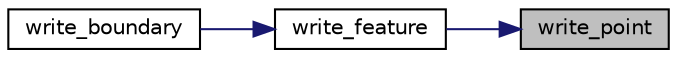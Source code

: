 digraph "write_point"
{
 // LATEX_PDF_SIZE
  edge [fontname="Helvetica",fontsize="10",labelfontname="Helvetica",labelfontsize="10"];
  node [fontname="Helvetica",fontsize="10",shape=record];
  rankdir="RL";
  Node1 [label="write_point",height=0.2,width=0.4,color="black", fillcolor="grey75", style="filled", fontcolor="black",tooltip=" "];
  Node1 -> Node2 [dir="back",color="midnightblue",fontsize="10",style="solid",fontname="Helvetica"];
  Node2 [label="write_feature",height=0.2,width=0.4,color="black", fillcolor="white", style="filled",URL="$d6/d39/cs_8_c.html#a486bb8265f5a68a21b79ad5f7dcd16b7",tooltip=" "];
  Node2 -> Node3 [dir="back",color="midnightblue",fontsize="10",style="solid",fontname="Helvetica"];
  Node3 [label="write_boundary",height=0.2,width=0.4,color="black", fillcolor="white", style="filled",URL="$d6/d39/cs_8_c.html#a634d87654478d4d19548383b19deef25",tooltip=" "];
}
